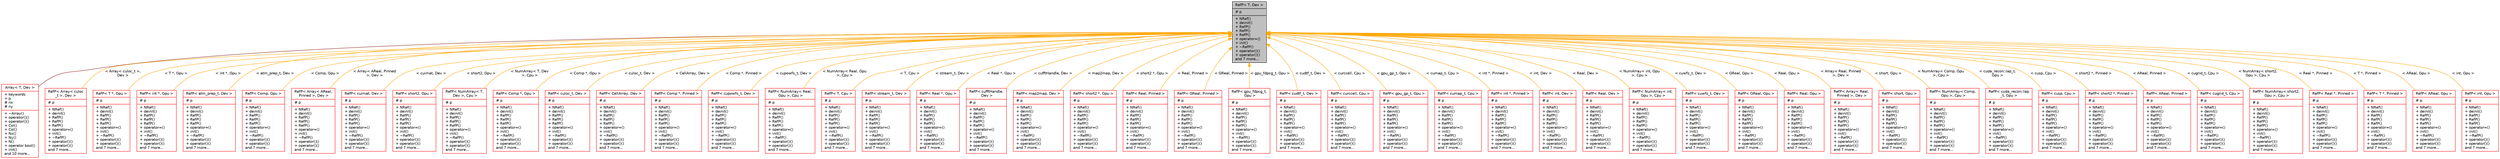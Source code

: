 digraph "RefP&lt; T, Dev &gt;"
{
 // INTERACTIVE_SVG=YES
  bgcolor="transparent";
  edge [fontname="Helvetica",fontsize="10",labelfontname="Helvetica",labelfontsize="10"];
  node [fontname="Helvetica",fontsize="10",shape=record];
  Node0 [label="{RefP\< T, Dev \>\n|# p\l|+ NRef()\l+ deinit()\l+ RefP()\l+ RefP()\l+ RefP()\l+ operator=()\l+ init()\l+ ~RefP()\l+ operator()()\l+ operator()()\land 7 more...\l}",height=0.2,width=0.4,color="black", fillcolor="grey75", style="filled", fontcolor="black"];
  Node0 -> Node1 [dir="back",color="firebrick4",fontsize="10",style="solid",arrowtail="onormal",fontname="Helvetica"];
  Node1 [label="{Array\< T, Dev \>\n|+ keywords\l+ p\l# nx\l# ny\l|+ ~Array()\l+ operator()()\l+ operator()()\l+ Col()\l+ Col()\l+ Nx()\l+ Ny()\l+ N()\l+ operator bool()\l+ init()\land 10 more...\l}",height=0.2,width=0.4,color="red",URL="$class_array.html"];
  Node0 -> Node73 [dir="back",color="orange",fontsize="10",style="solid",label=" \< Array\< culoc_t \>,\l Dev \>" ,fontname="Helvetica"];
  Node73 [label="{RefP\< Array\< culoc\l_t \>, Dev \>\n|# p\l|+ NRef()\l+ deinit()\l+ RefP()\l+ RefP()\l+ RefP()\l+ operator=()\l+ init()\l+ ~RefP()\l+ operator()()\l+ operator()()\land 7 more...\l}",height=0.2,width=0.4,color="red",URL="$class_ref_p.html"];
  Node0 -> Node74 [dir="back",color="orange",fontsize="10",style="solid",label=" \< T *, Gpu \>" ,fontname="Helvetica"];
  Node74 [label="{RefP\< T *, Gpu \>\n|# p\l|+ NRef()\l+ deinit()\l+ RefP()\l+ RefP()\l+ RefP()\l+ operator=()\l+ init()\l+ ~RefP()\l+ operator()()\l+ operator()()\land 7 more...\l}",height=0.2,width=0.4,color="red",URL="$class_ref_p.html"];
  Node0 -> Node75 [dir="back",color="orange",fontsize="10",style="solid",label=" \< int *, Gpu \>" ,fontname="Helvetica"];
  Node75 [label="{RefP\< int *, Gpu \>\n|# p\l|+ NRef()\l+ deinit()\l+ RefP()\l+ RefP()\l+ RefP()\l+ operator=()\l+ init()\l+ ~RefP()\l+ operator()()\l+ operator()()\land 7 more...\l}",height=0.2,width=0.4,color="red",URL="$class_ref_p.html"];
  Node0 -> Node76 [dir="back",color="orange",fontsize="10",style="solid",label=" \< atm_prep_t, Dev \>" ,fontname="Helvetica"];
  Node76 [label="{RefP\< atm_prep_t, Dev \>\n|# p\l|+ NRef()\l+ deinit()\l+ RefP()\l+ RefP()\l+ RefP()\l+ operator=()\l+ init()\l+ ~RefP()\l+ operator()()\l+ operator()()\land 7 more...\l}",height=0.2,width=0.4,color="red",URL="$class_ref_p.html"];
  Node0 -> Node77 [dir="back",color="orange",fontsize="10",style="solid",label=" \< Comp, Gpu \>" ,fontname="Helvetica"];
  Node77 [label="{RefP\< Comp, Gpu \>\n|# p\l|+ NRef()\l+ deinit()\l+ RefP()\l+ RefP()\l+ RefP()\l+ operator=()\l+ init()\l+ ~RefP()\l+ operator()()\l+ operator()()\land 7 more...\l}",height=0.2,width=0.4,color="red",URL="$class_ref_p.html"];
  Node0 -> Node78 [dir="back",color="orange",fontsize="10",style="solid",label=" \< Array\< AReal, Pinned\l \>, Dev \>" ,fontname="Helvetica"];
  Node78 [label="{RefP\< Array\< AReal,\l Pinned \>, Dev \>\n|# p\l|+ NRef()\l+ deinit()\l+ RefP()\l+ RefP()\l+ RefP()\l+ operator=()\l+ init()\l+ ~RefP()\l+ operator()()\l+ operator()()\land 7 more...\l}",height=0.2,width=0.4,color="red",URL="$class_ref_p.html"];
  Node0 -> Node79 [dir="back",color="orange",fontsize="10",style="solid",label=" \< cuimat, Dev \>" ,fontname="Helvetica"];
  Node79 [label="{RefP\< cuimat, Dev \>\n|# p\l|+ NRef()\l+ deinit()\l+ RefP()\l+ RefP()\l+ RefP()\l+ operator=()\l+ init()\l+ ~RefP()\l+ operator()()\l+ operator()()\land 7 more...\l}",height=0.2,width=0.4,color="red",URL="$class_ref_p.html"];
  Node0 -> Node80 [dir="back",color="orange",fontsize="10",style="solid",label=" \< short2, Gpu \>" ,fontname="Helvetica"];
  Node80 [label="{RefP\< short2, Gpu \>\n|# p\l|+ NRef()\l+ deinit()\l+ RefP()\l+ RefP()\l+ RefP()\l+ operator=()\l+ init()\l+ ~RefP()\l+ operator()()\l+ operator()()\land 7 more...\l}",height=0.2,width=0.4,color="red",URL="$class_ref_p.html"];
  Node0 -> Node81 [dir="back",color="orange",fontsize="10",style="solid",label=" \< NumArray\< T, Dev\l \>, Cpu \>" ,fontname="Helvetica"];
  Node81 [label="{RefP\< NumArray\< T,\l Dev \>, Cpu \>\n|# p\l|+ NRef()\l+ deinit()\l+ RefP()\l+ RefP()\l+ RefP()\l+ operator=()\l+ init()\l+ ~RefP()\l+ operator()()\l+ operator()()\land 7 more...\l}",height=0.2,width=0.4,color="red",URL="$class_ref_p.html"];
  Node0 -> Node82 [dir="back",color="orange",fontsize="10",style="solid",label=" \< Comp *, Gpu \>" ,fontname="Helvetica"];
  Node82 [label="{RefP\< Comp *, Gpu \>\n|# p\l|+ NRef()\l+ deinit()\l+ RefP()\l+ RefP()\l+ RefP()\l+ operator=()\l+ init()\l+ ~RefP()\l+ operator()()\l+ operator()()\land 7 more...\l}",height=0.2,width=0.4,color="red",URL="$class_ref_p.html"];
  Node0 -> Node83 [dir="back",color="orange",fontsize="10",style="solid",label=" \< culoc_t, Dev \>" ,fontname="Helvetica"];
  Node83 [label="{RefP\< culoc_t, Dev \>\n|# p\l|+ NRef()\l+ deinit()\l+ RefP()\l+ RefP()\l+ RefP()\l+ operator=()\l+ init()\l+ ~RefP()\l+ operator()()\l+ operator()()\land 7 more...\l}",height=0.2,width=0.4,color="red",URL="$class_ref_p.html"];
  Node0 -> Node84 [dir="back",color="orange",fontsize="10",style="solid",label=" \< CellArray, Dev \>" ,fontname="Helvetica"];
  Node84 [label="{RefP\< CellArray, Dev \>\n|# p\l|+ NRef()\l+ deinit()\l+ RefP()\l+ RefP()\l+ RefP()\l+ operator=()\l+ init()\l+ ~RefP()\l+ operator()()\l+ operator()()\land 7 more...\l}",height=0.2,width=0.4,color="red",URL="$class_ref_p.html"];
  Node0 -> Node85 [dir="back",color="orange",fontsize="10",style="solid",label=" \< Comp *, Pinned \>" ,fontname="Helvetica"];
  Node85 [label="{RefP\< Comp *, Pinned \>\n|# p\l|+ NRef()\l+ deinit()\l+ RefP()\l+ RefP()\l+ RefP()\l+ operator=()\l+ init()\l+ ~RefP()\l+ operator()()\l+ operator()()\land 7 more...\l}",height=0.2,width=0.4,color="red",URL="$class_ref_p.html"];
  Node0 -> Node86 [dir="back",color="orange",fontsize="10",style="solid",label=" \< cupowfs_t, Dev \>" ,fontname="Helvetica"];
  Node86 [label="{RefP\< cupowfs_t, Dev \>\n|# p\l|+ NRef()\l+ deinit()\l+ RefP()\l+ RefP()\l+ RefP()\l+ operator=()\l+ init()\l+ ~RefP()\l+ operator()()\l+ operator()()\land 7 more...\l}",height=0.2,width=0.4,color="red",URL="$class_ref_p.html"];
  Node0 -> Node87 [dir="back",color="orange",fontsize="10",style="solid",label=" \< NumArray\< Real, Gpu\l \>, Cpu \>" ,fontname="Helvetica"];
  Node87 [label="{RefP\< NumArray\< Real,\l Gpu \>, Cpu \>\n|# p\l|+ NRef()\l+ deinit()\l+ RefP()\l+ RefP()\l+ RefP()\l+ operator=()\l+ init()\l+ ~RefP()\l+ operator()()\l+ operator()()\land 7 more...\l}",height=0.2,width=0.4,color="red",URL="$class_ref_p.html"];
  Node0 -> Node88 [dir="back",color="orange",fontsize="10",style="solid",label=" \< T, Cpu \>" ,fontname="Helvetica"];
  Node88 [label="{RefP\< T, Cpu \>\n|# p\l|+ NRef()\l+ deinit()\l+ RefP()\l+ RefP()\l+ RefP()\l+ operator=()\l+ init()\l+ ~RefP()\l+ operator()()\l+ operator()()\land 7 more...\l}",height=0.2,width=0.4,color="red",URL="$class_ref_p.html"];
  Node0 -> Node89 [dir="back",color="orange",fontsize="10",style="solid",label=" \< stream_t, Dev \>" ,fontname="Helvetica"];
  Node89 [label="{RefP\< stream_t, Dev \>\n|# p\l|+ NRef()\l+ deinit()\l+ RefP()\l+ RefP()\l+ RefP()\l+ operator=()\l+ init()\l+ ~RefP()\l+ operator()()\l+ operator()()\land 7 more...\l}",height=0.2,width=0.4,color="red",URL="$class_ref_p.html"];
  Node0 -> Node90 [dir="back",color="orange",fontsize="10",style="solid",label=" \< Real *, Gpu \>" ,fontname="Helvetica"];
  Node90 [label="{RefP\< Real *, Gpu \>\n|# p\l|+ NRef()\l+ deinit()\l+ RefP()\l+ RefP()\l+ RefP()\l+ operator=()\l+ init()\l+ ~RefP()\l+ operator()()\l+ operator()()\land 7 more...\l}",height=0.2,width=0.4,color="red",URL="$class_ref_p.html"];
  Node0 -> Node91 [dir="back",color="orange",fontsize="10",style="solid",label=" \< cufftHandle, Dev \>" ,fontname="Helvetica"];
  Node91 [label="{RefP\< cufftHandle,\l Dev \>\n|# p\l|+ NRef()\l+ deinit()\l+ RefP()\l+ RefP()\l+ RefP()\l+ operator=()\l+ init()\l+ ~RefP()\l+ operator()()\l+ operator()()\land 7 more...\l}",height=0.2,width=0.4,color="red",URL="$class_ref_p.html"];
  Node0 -> Node92 [dir="back",color="orange",fontsize="10",style="solid",label=" \< map2map, Dev \>" ,fontname="Helvetica"];
  Node92 [label="{RefP\< map2map, Dev \>\n|# p\l|+ NRef()\l+ deinit()\l+ RefP()\l+ RefP()\l+ RefP()\l+ operator=()\l+ init()\l+ ~RefP()\l+ operator()()\l+ operator()()\land 7 more...\l}",height=0.2,width=0.4,color="red",URL="$class_ref_p.html"];
  Node0 -> Node93 [dir="back",color="orange",fontsize="10",style="solid",label=" \< short2 *, Gpu \>" ,fontname="Helvetica"];
  Node93 [label="{RefP\< short2 *, Gpu \>\n|# p\l|+ NRef()\l+ deinit()\l+ RefP()\l+ RefP()\l+ RefP()\l+ operator=()\l+ init()\l+ ~RefP()\l+ operator()()\l+ operator()()\land 7 more...\l}",height=0.2,width=0.4,color="red",URL="$class_ref_p.html"];
  Node0 -> Node94 [dir="back",color="orange",fontsize="10",style="solid",label=" \< Real, Pinned \>" ,fontname="Helvetica"];
  Node94 [label="{RefP\< Real, Pinned \>\n|# p\l|+ NRef()\l+ deinit()\l+ RefP()\l+ RefP()\l+ RefP()\l+ operator=()\l+ init()\l+ ~RefP()\l+ operator()()\l+ operator()()\land 7 more...\l}",height=0.2,width=0.4,color="red",URL="$class_ref_p.html"];
  Node0 -> Node95 [dir="back",color="orange",fontsize="10",style="solid",label=" \< GReal, Pinned \>" ,fontname="Helvetica"];
  Node95 [label="{RefP\< GReal, Pinned \>\n|# p\l|+ NRef()\l+ deinit()\l+ RefP()\l+ RefP()\l+ RefP()\l+ operator=()\l+ init()\l+ ~RefP()\l+ operator()()\l+ operator()()\land 7 more...\l}",height=0.2,width=0.4,color="red",URL="$class_ref_p.html"];
  Node0 -> Node96 [dir="back",color="orange",fontsize="10",style="solid",label=" \< gpu_fdpcg_t, Gpu \>" ,fontname="Helvetica"];
  Node96 [label="{RefP\< gpu_fdpcg_t,\l Gpu \>\n|# p\l|+ NRef()\l+ deinit()\l+ RefP()\l+ RefP()\l+ RefP()\l+ operator=()\l+ init()\l+ ~RefP()\l+ operator()()\l+ operator()()\land 7 more...\l}",height=0.2,width=0.4,color="red",URL="$class_ref_p.html"];
  Node0 -> Node97 [dir="back",color="orange",fontsize="10",style="solid",label=" \< cudtf_t, Dev \>" ,fontname="Helvetica"];
  Node97 [label="{RefP\< cudtf_t, Dev \>\n|# p\l|+ NRef()\l+ deinit()\l+ RefP()\l+ RefP()\l+ RefP()\l+ operator=()\l+ init()\l+ ~RefP()\l+ operator()()\l+ operator()()\land 7 more...\l}",height=0.2,width=0.4,color="red",URL="$class_ref_p.html"];
  Node0 -> Node98 [dir="back",color="orange",fontsize="10",style="solid",label=" \< curccell, Cpu \>" ,fontname="Helvetica"];
  Node98 [label="{RefP\< curccell, Cpu \>\n|# p\l|+ NRef()\l+ deinit()\l+ RefP()\l+ RefP()\l+ RefP()\l+ operator=()\l+ init()\l+ ~RefP()\l+ operator()()\l+ operator()()\land 7 more...\l}",height=0.2,width=0.4,color="red",URL="$class_ref_p.html"];
  Node0 -> Node99 [dir="back",color="orange",fontsize="10",style="solid",label=" \< gpu_gp_t, Gpu \>" ,fontname="Helvetica"];
  Node99 [label="{RefP\< gpu_gp_t, Gpu \>\n|# p\l|+ NRef()\l+ deinit()\l+ RefP()\l+ RefP()\l+ RefP()\l+ operator=()\l+ init()\l+ ~RefP()\l+ operator()()\l+ operator()()\land 7 more...\l}",height=0.2,width=0.4,color="red",URL="$class_ref_p.html"];
  Node0 -> Node100 [dir="back",color="orange",fontsize="10",style="solid",label=" \< cumap_t, Cpu \>" ,fontname="Helvetica"];
  Node100 [label="{RefP\< cumap_t, Cpu \>\n|# p\l|+ NRef()\l+ deinit()\l+ RefP()\l+ RefP()\l+ RefP()\l+ operator=()\l+ init()\l+ ~RefP()\l+ operator()()\l+ operator()()\land 7 more...\l}",height=0.2,width=0.4,color="red",URL="$class_ref_p.html"];
  Node0 -> Node101 [dir="back",color="orange",fontsize="10",style="solid",label=" \< int *, Pinned \>" ,fontname="Helvetica"];
  Node101 [label="{RefP\< int *, Pinned \>\n|# p\l|+ NRef()\l+ deinit()\l+ RefP()\l+ RefP()\l+ RefP()\l+ operator=()\l+ init()\l+ ~RefP()\l+ operator()()\l+ operator()()\land 7 more...\l}",height=0.2,width=0.4,color="red",URL="$class_ref_p.html"];
  Node0 -> Node102 [dir="back",color="orange",fontsize="10",style="solid",label=" \< int, Dev \>" ,fontname="Helvetica"];
  Node102 [label="{RefP\< int, Dev \>\n|# p\l|+ NRef()\l+ deinit()\l+ RefP()\l+ RefP()\l+ RefP()\l+ operator=()\l+ init()\l+ ~RefP()\l+ operator()()\l+ operator()()\land 7 more...\l}",height=0.2,width=0.4,color="red",URL="$class_ref_p.html"];
  Node0 -> Node103 [dir="back",color="orange",fontsize="10",style="solid",label=" \< Real, Dev \>" ,fontname="Helvetica"];
  Node103 [label="{RefP\< Real, Dev \>\n|# p\l|+ NRef()\l+ deinit()\l+ RefP()\l+ RefP()\l+ RefP()\l+ operator=()\l+ init()\l+ ~RefP()\l+ operator()()\l+ operator()()\land 7 more...\l}",height=0.2,width=0.4,color="red",URL="$class_ref_p.html"];
  Node0 -> Node104 [dir="back",color="orange",fontsize="10",style="solid",label=" \< NumArray\< int, Gpu\l \>, Cpu \>" ,fontname="Helvetica"];
  Node104 [label="{RefP\< NumArray\< int,\l Gpu \>, Cpu \>\n|# p\l|+ NRef()\l+ deinit()\l+ RefP()\l+ RefP()\l+ RefP()\l+ operator=()\l+ init()\l+ ~RefP()\l+ operator()()\l+ operator()()\land 7 more...\l}",height=0.2,width=0.4,color="red",URL="$class_ref_p.html"];
  Node0 -> Node105 [dir="back",color="orange",fontsize="10",style="solid",label=" \< cuwfs_t, Dev \>" ,fontname="Helvetica"];
  Node105 [label="{RefP\< cuwfs_t, Dev \>\n|# p\l|+ NRef()\l+ deinit()\l+ RefP()\l+ RefP()\l+ RefP()\l+ operator=()\l+ init()\l+ ~RefP()\l+ operator()()\l+ operator()()\land 7 more...\l}",height=0.2,width=0.4,color="red",URL="$class_ref_p.html"];
  Node0 -> Node106 [dir="back",color="orange",fontsize="10",style="solid",label=" \< GReal, Gpu \>" ,fontname="Helvetica"];
  Node106 [label="{RefP\< GReal, Gpu \>\n|# p\l|+ NRef()\l+ deinit()\l+ RefP()\l+ RefP()\l+ RefP()\l+ operator=()\l+ init()\l+ ~RefP()\l+ operator()()\l+ operator()()\land 7 more...\l}",height=0.2,width=0.4,color="red",URL="$class_ref_p.html"];
  Node0 -> Node107 [dir="back",color="orange",fontsize="10",style="solid",label=" \< Real, Gpu \>" ,fontname="Helvetica"];
  Node107 [label="{RefP\< Real, Gpu \>\n|# p\l|+ NRef()\l+ deinit()\l+ RefP()\l+ RefP()\l+ RefP()\l+ operator=()\l+ init()\l+ ~RefP()\l+ operator()()\l+ operator()()\land 7 more...\l}",height=0.2,width=0.4,color="red",URL="$class_ref_p.html"];
  Node0 -> Node108 [dir="back",color="orange",fontsize="10",style="solid",label=" \< Array\< Real, Pinned\l \>, Dev \>" ,fontname="Helvetica"];
  Node108 [label="{RefP\< Array\< Real,\l Pinned \>, Dev \>\n|# p\l|+ NRef()\l+ deinit()\l+ RefP()\l+ RefP()\l+ RefP()\l+ operator=()\l+ init()\l+ ~RefP()\l+ operator()()\l+ operator()()\land 7 more...\l}",height=0.2,width=0.4,color="red",URL="$class_ref_p.html"];
  Node0 -> Node109 [dir="back",color="orange",fontsize="10",style="solid",label=" \< short, Gpu \>" ,fontname="Helvetica"];
  Node109 [label="{RefP\< short, Gpu \>\n|# p\l|+ NRef()\l+ deinit()\l+ RefP()\l+ RefP()\l+ RefP()\l+ operator=()\l+ init()\l+ ~RefP()\l+ operator()()\l+ operator()()\land 7 more...\l}",height=0.2,width=0.4,color="red",URL="$class_ref_p.html"];
  Node0 -> Node110 [dir="back",color="orange",fontsize="10",style="solid",label=" \< NumArray\< Comp, Gpu\l \>, Cpu \>" ,fontname="Helvetica"];
  Node110 [label="{RefP\< NumArray\< Comp,\l Gpu \>, Cpu \>\n|# p\l|+ NRef()\l+ deinit()\l+ RefP()\l+ RefP()\l+ RefP()\l+ operator=()\l+ init()\l+ ~RefP()\l+ operator()()\l+ operator()()\land 7 more...\l}",height=0.2,width=0.4,color="red",URL="$class_ref_p.html"];
  Node0 -> Node111 [dir="back",color="orange",fontsize="10",style="solid",label=" \< cuda_recon::lap_t,\l Gpu \>" ,fontname="Helvetica"];
  Node111 [label="{RefP\< cuda_recon::lap\l_t, Gpu \>\n|# p\l|+ NRef()\l+ deinit()\l+ RefP()\l+ RefP()\l+ RefP()\l+ operator=()\l+ init()\l+ ~RefP()\l+ operator()()\l+ operator()()\land 7 more...\l}",height=0.2,width=0.4,color="red",URL="$class_ref_p.html"];
  Node0 -> Node112 [dir="back",color="orange",fontsize="10",style="solid",label=" \< cusp, Cpu \>" ,fontname="Helvetica"];
  Node112 [label="{RefP\< cusp, Cpu \>\n|# p\l|+ NRef()\l+ deinit()\l+ RefP()\l+ RefP()\l+ RefP()\l+ operator=()\l+ init()\l+ ~RefP()\l+ operator()()\l+ operator()()\land 7 more...\l}",height=0.2,width=0.4,color="red",URL="$class_ref_p.html"];
  Node0 -> Node113 [dir="back",color="orange",fontsize="10",style="solid",label=" \< short2 *, Pinned \>" ,fontname="Helvetica"];
  Node113 [label="{RefP\< short2 *, Pinned \>\n|# p\l|+ NRef()\l+ deinit()\l+ RefP()\l+ RefP()\l+ RefP()\l+ operator=()\l+ init()\l+ ~RefP()\l+ operator()()\l+ operator()()\land 7 more...\l}",height=0.2,width=0.4,color="red",URL="$class_ref_p.html"];
  Node0 -> Node114 [dir="back",color="orange",fontsize="10",style="solid",label=" \< AReal, Pinned \>" ,fontname="Helvetica"];
  Node114 [label="{RefP\< AReal, Pinned \>\n|# p\l|+ NRef()\l+ deinit()\l+ RefP()\l+ RefP()\l+ RefP()\l+ operator=()\l+ init()\l+ ~RefP()\l+ operator()()\l+ operator()()\land 7 more...\l}",height=0.2,width=0.4,color="red",URL="$class_ref_p.html"];
  Node0 -> Node115 [dir="back",color="orange",fontsize="10",style="solid",label=" \< cugrid_t, Cpu \>" ,fontname="Helvetica"];
  Node115 [label="{RefP\< cugrid_t, Cpu \>\n|# p\l|+ NRef()\l+ deinit()\l+ RefP()\l+ RefP()\l+ RefP()\l+ operator=()\l+ init()\l+ ~RefP()\l+ operator()()\l+ operator()()\land 7 more...\l}",height=0.2,width=0.4,color="red",URL="$class_ref_p.html"];
  Node0 -> Node116 [dir="back",color="orange",fontsize="10",style="solid",label=" \< NumArray\< short2,\l Gpu \>, Cpu \>" ,fontname="Helvetica"];
  Node116 [label="{RefP\< NumArray\< short2,\l Gpu \>, Cpu \>\n|# p\l|+ NRef()\l+ deinit()\l+ RefP()\l+ RefP()\l+ RefP()\l+ operator=()\l+ init()\l+ ~RefP()\l+ operator()()\l+ operator()()\land 7 more...\l}",height=0.2,width=0.4,color="red",URL="$class_ref_p.html"];
  Node0 -> Node117 [dir="back",color="orange",fontsize="10",style="solid",label=" \< Real *, Pinned \>" ,fontname="Helvetica"];
  Node117 [label="{RefP\< Real *, Pinned \>\n|# p\l|+ NRef()\l+ deinit()\l+ RefP()\l+ RefP()\l+ RefP()\l+ operator=()\l+ init()\l+ ~RefP()\l+ operator()()\l+ operator()()\land 7 more...\l}",height=0.2,width=0.4,color="red",URL="$class_ref_p.html"];
  Node0 -> Node118 [dir="back",color="orange",fontsize="10",style="solid",label=" \< T *, Pinned \>" ,fontname="Helvetica"];
  Node118 [label="{RefP\< T *, Pinned \>\n|# p\l|+ NRef()\l+ deinit()\l+ RefP()\l+ RefP()\l+ RefP()\l+ operator=()\l+ init()\l+ ~RefP()\l+ operator()()\l+ operator()()\land 7 more...\l}",height=0.2,width=0.4,color="red",URL="$class_ref_p.html"];
  Node0 -> Node119 [dir="back",color="orange",fontsize="10",style="solid",label=" \< AReal, Gpu \>" ,fontname="Helvetica"];
  Node119 [label="{RefP\< AReal, Gpu \>\n|# p\l|+ NRef()\l+ deinit()\l+ RefP()\l+ RefP()\l+ RefP()\l+ operator=()\l+ init()\l+ ~RefP()\l+ operator()()\l+ operator()()\land 7 more...\l}",height=0.2,width=0.4,color="red",URL="$class_ref_p.html"];
  Node0 -> Node120 [dir="back",color="orange",fontsize="10",style="solid",label=" \< int, Gpu \>" ,fontname="Helvetica"];
  Node120 [label="{RefP\< int, Gpu \>\n|# p\l|+ NRef()\l+ deinit()\l+ RefP()\l+ RefP()\l+ RefP()\l+ operator=()\l+ init()\l+ ~RefP()\l+ operator()()\l+ operator()()\land 7 more...\l}",height=0.2,width=0.4,color="red",URL="$class_ref_p.html"];
}
